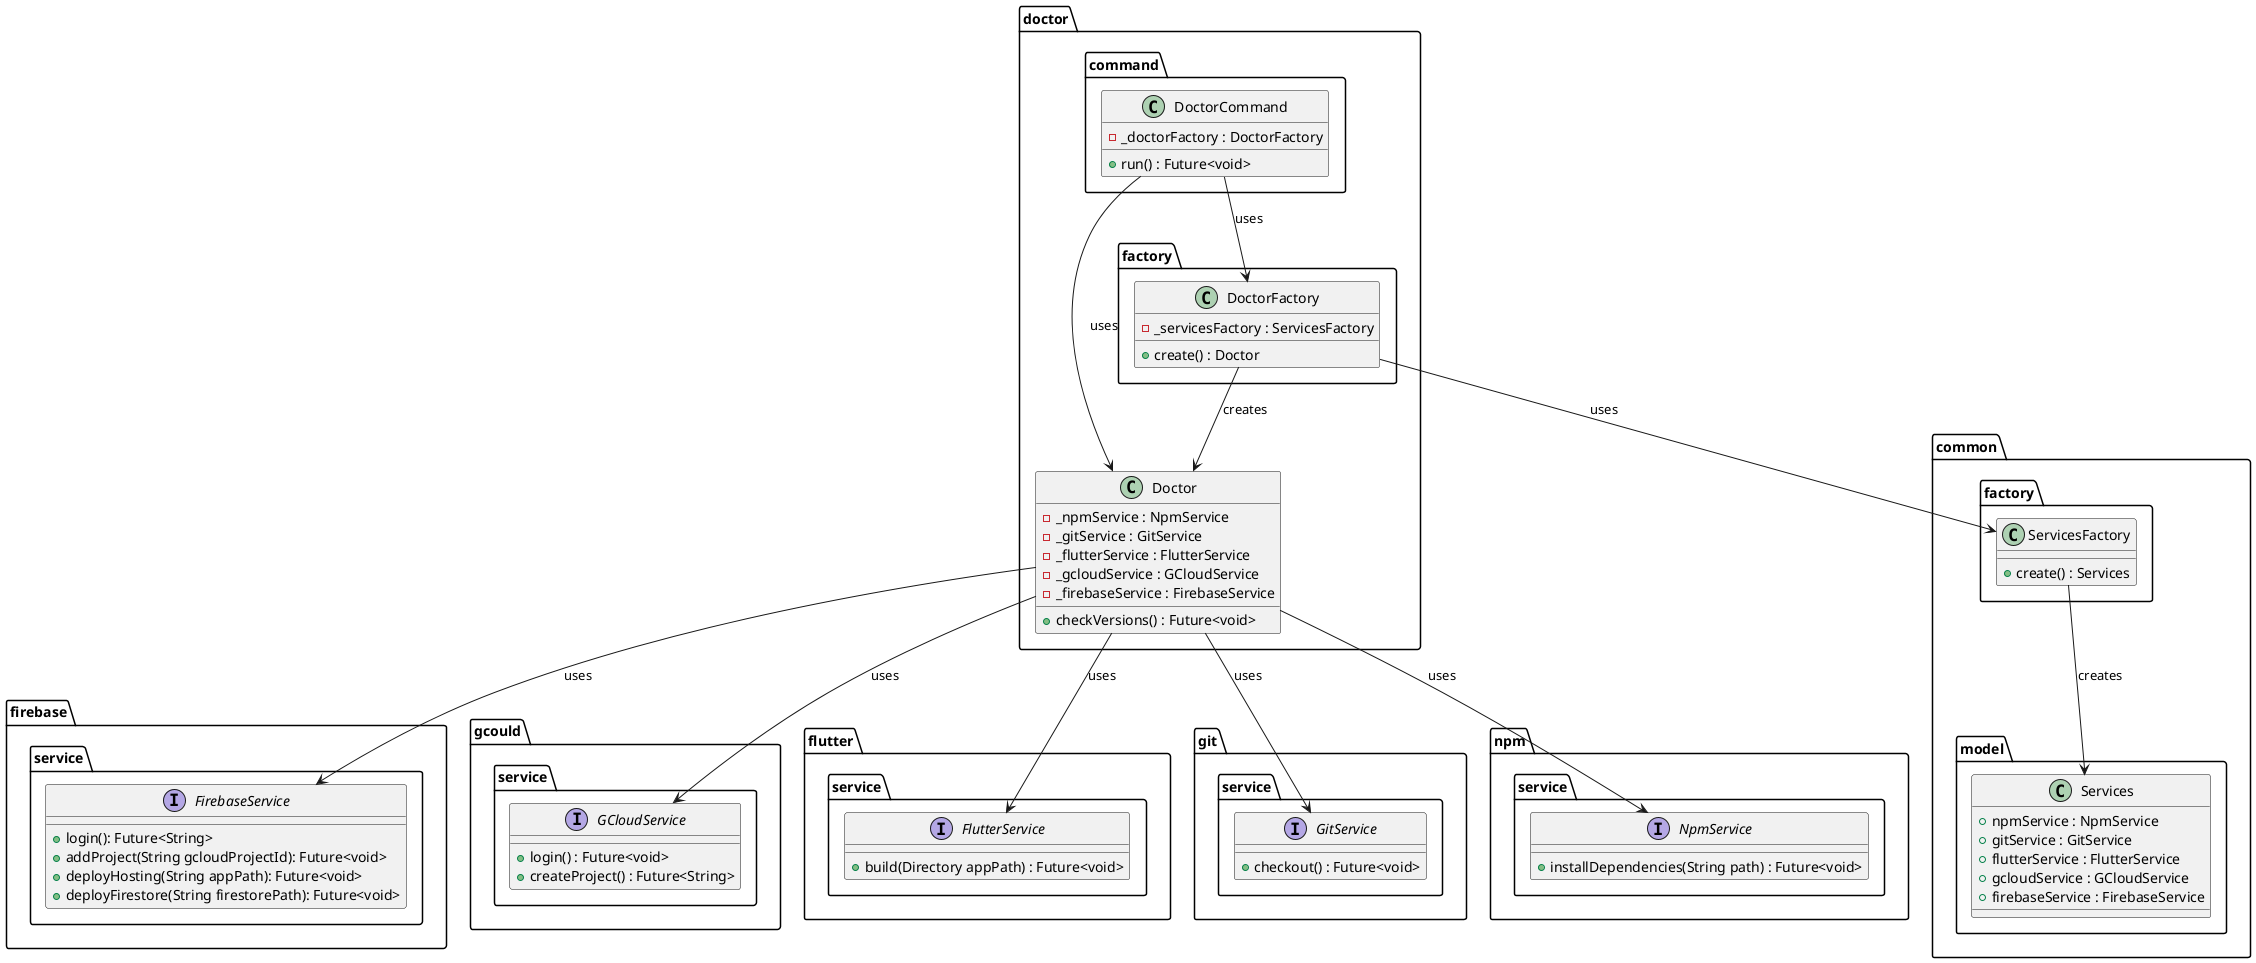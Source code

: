 @startuml doctor_command_class_diagram

package firebase.service {
    interface FirebaseService {
        + login(): Future<String>
        + addProject(String gcloudProjectId): Future<void>
        + deployHosting(String appPath): Future<void>
        + deployFirestore(String firestorePath): Future<void>
    }
}

package gcould.service {
    interface GCloudService {
        + login() : Future<void>
        + createProject() : Future<String>
    }
}

package flutter.service {
    interface FlutterService  {
        + build(Directory appPath) : Future<void>
    }
}

package git.service{
    interface GitService  {
        + checkout() : Future<void>
    }
}

package npm.service {
    interface NpmService  {
        + installDependencies(String path) : Future<void>
    }
}

package common {
    package model {
        class Services {
            + npmService : NpmService
            + gitService : GitService
            + flutterService : FlutterService
            + gcloudService : GCloudService
            + firebaseService : FirebaseService
        }
    }

    package factory as common.factory{
        class ServicesFactory {
            + create() : Services
        }
    }
}

package doctor {
    package command {
        class DoctorCommand {
            - _doctorFactory : DoctorFactory
            + run() : Future<void>
        }
    }

    package factory {
        class DoctorFactory {
            - _servicesFactory : ServicesFactory
            + create() : Doctor
        }
    }

    class Doctor {
        - _npmService : NpmService
        - _gitService : GitService
        - _flutterService : FlutterService
        - _gcloudService : GCloudService
        - _firebaseService : FirebaseService
        + checkVersions() : Future<void>
    }
}

DoctorCommand -down-> Doctor : uses
DoctorCommand --> DoctorFactory : uses

DoctorFactory --> Doctor : creates
DoctorFactory --> ServicesFactory : uses

ServicesFactory --> Services : creates

Doctor -down-> NpmService : uses
Doctor -down-> GitService : uses
Doctor -down-> FlutterService : uses
Doctor -down-> GCloudService : uses
Doctor -down-> FirebaseService : uses

@enduml
